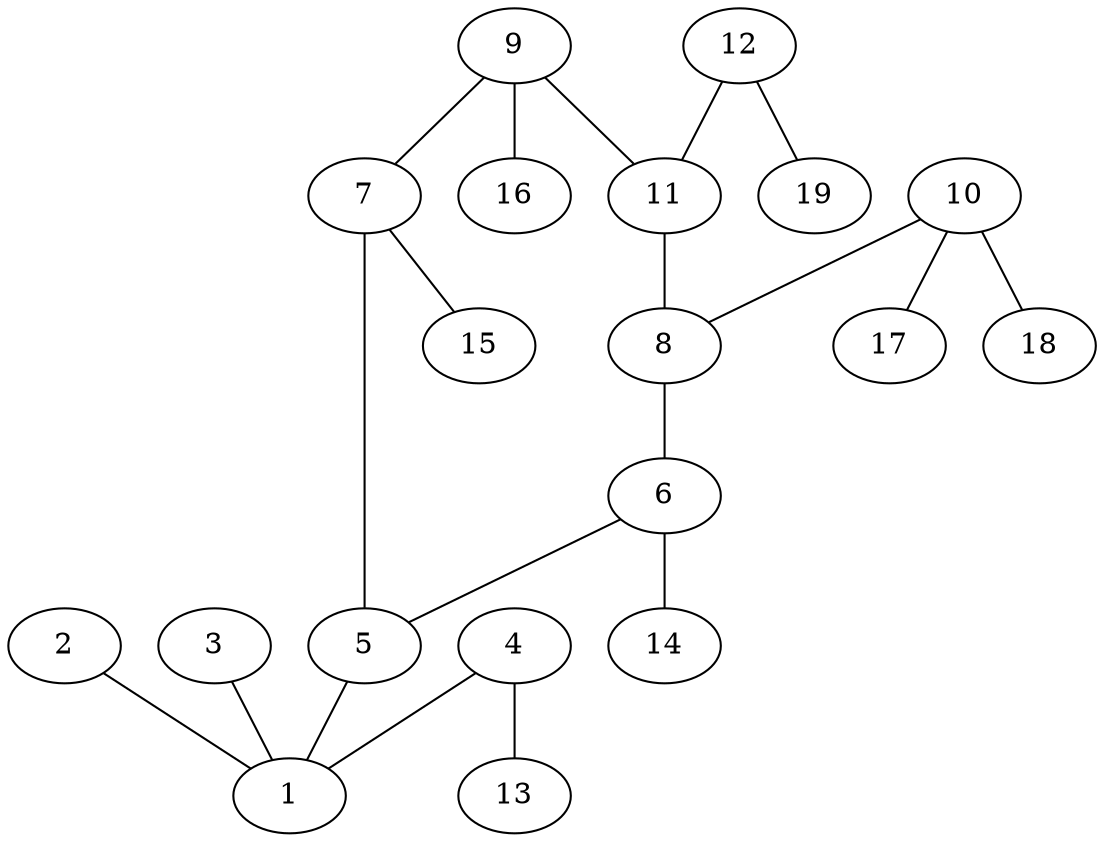 graph molecule_869 {
	1	 [chem=S];
	2	 [chem=O];
	2 -- 1	 [valence=2];
	3	 [chem=O];
	3 -- 1	 [valence=2];
	4	 [chem=O];
	4 -- 1	 [valence=1];
	13	 [chem=H];
	4 -- 13	 [valence=1];
	5	 [chem=C];
	5 -- 1	 [valence=1];
	6	 [chem=C];
	6 -- 5	 [valence=2];
	14	 [chem=H];
	6 -- 14	 [valence=1];
	7	 [chem=C];
	7 -- 5	 [valence=1];
	15	 [chem=H];
	7 -- 15	 [valence=1];
	8	 [chem=C];
	8 -- 6	 [valence=1];
	9	 [chem=C];
	9 -- 7	 [valence=2];
	11	 [chem=C];
	9 -- 11	 [valence=1];
	16	 [chem=H];
	9 -- 16	 [valence=1];
	10	 [chem=N];
	10 -- 8	 [valence=1];
	17	 [chem=H];
	10 -- 17	 [valence=1];
	18	 [chem=H];
	10 -- 18	 [valence=1];
	11 -- 8	 [valence=2];
	12	 [chem=O];
	12 -- 11	 [valence=1];
	19	 [chem=H];
	12 -- 19	 [valence=1];
}
